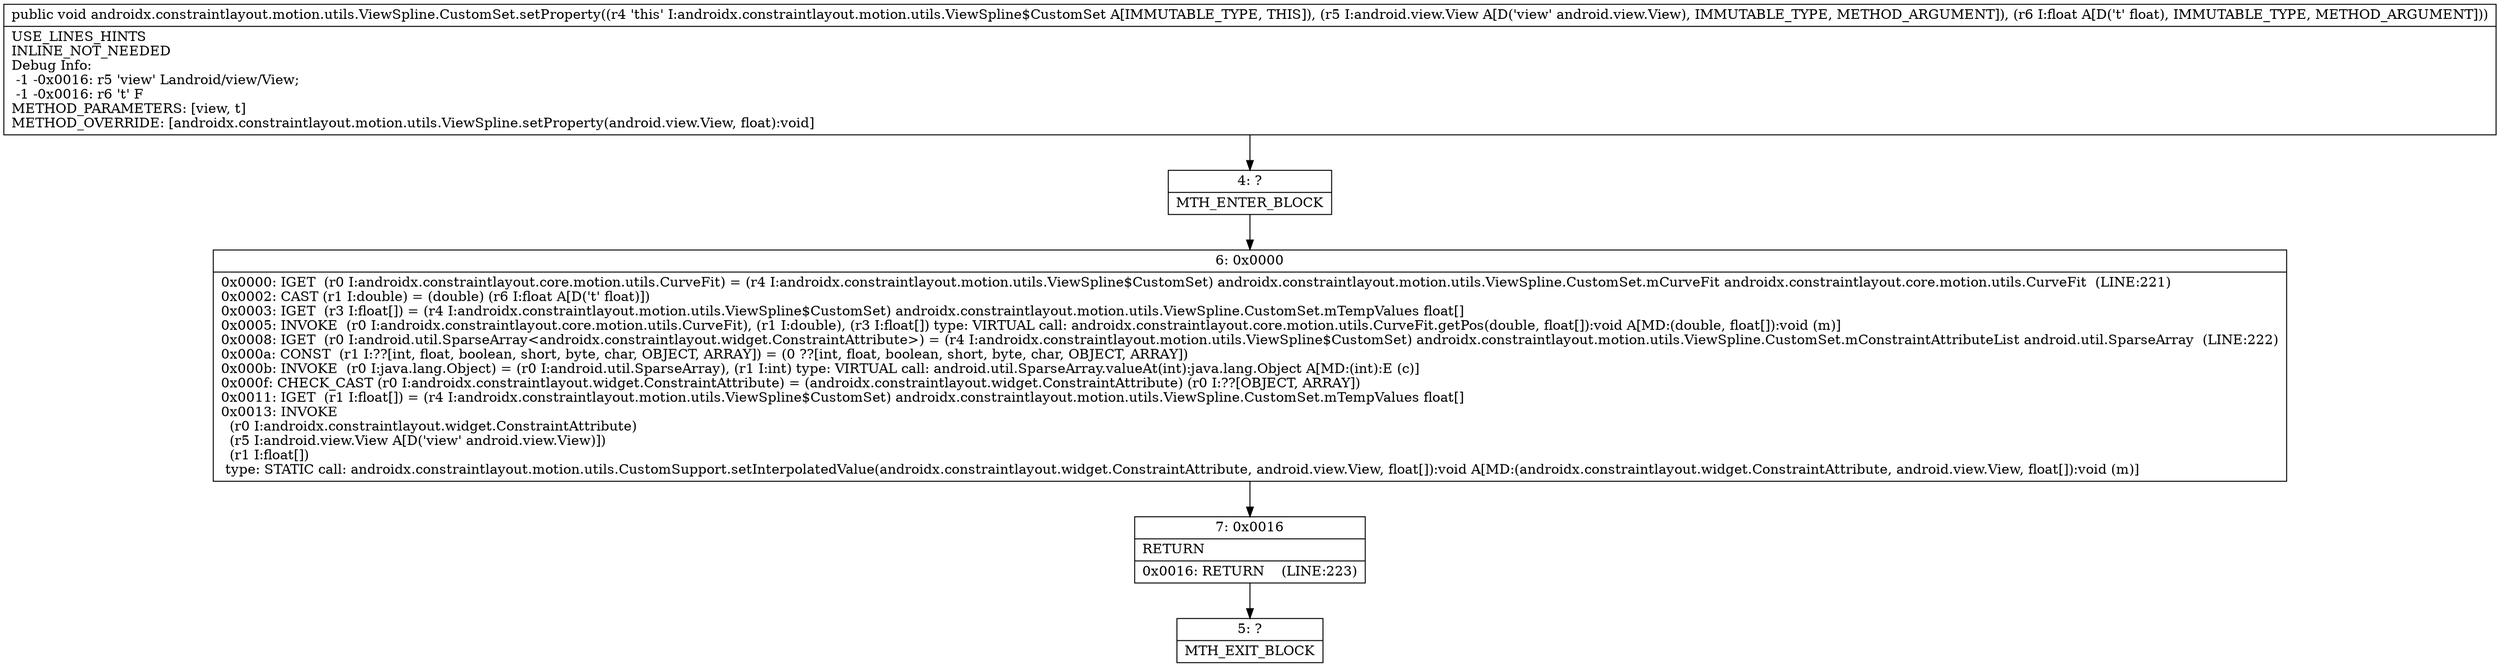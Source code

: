 digraph "CFG forandroidx.constraintlayout.motion.utils.ViewSpline.CustomSet.setProperty(Landroid\/view\/View;F)V" {
Node_4 [shape=record,label="{4\:\ ?|MTH_ENTER_BLOCK\l}"];
Node_6 [shape=record,label="{6\:\ 0x0000|0x0000: IGET  (r0 I:androidx.constraintlayout.core.motion.utils.CurveFit) = (r4 I:androidx.constraintlayout.motion.utils.ViewSpline$CustomSet) androidx.constraintlayout.motion.utils.ViewSpline.CustomSet.mCurveFit androidx.constraintlayout.core.motion.utils.CurveFit  (LINE:221)\l0x0002: CAST (r1 I:double) = (double) (r6 I:float A[D('t' float)]) \l0x0003: IGET  (r3 I:float[]) = (r4 I:androidx.constraintlayout.motion.utils.ViewSpline$CustomSet) androidx.constraintlayout.motion.utils.ViewSpline.CustomSet.mTempValues float[] \l0x0005: INVOKE  (r0 I:androidx.constraintlayout.core.motion.utils.CurveFit), (r1 I:double), (r3 I:float[]) type: VIRTUAL call: androidx.constraintlayout.core.motion.utils.CurveFit.getPos(double, float[]):void A[MD:(double, float[]):void (m)]\l0x0008: IGET  (r0 I:android.util.SparseArray\<androidx.constraintlayout.widget.ConstraintAttribute\>) = (r4 I:androidx.constraintlayout.motion.utils.ViewSpline$CustomSet) androidx.constraintlayout.motion.utils.ViewSpline.CustomSet.mConstraintAttributeList android.util.SparseArray  (LINE:222)\l0x000a: CONST  (r1 I:??[int, float, boolean, short, byte, char, OBJECT, ARRAY]) = (0 ??[int, float, boolean, short, byte, char, OBJECT, ARRAY]) \l0x000b: INVOKE  (r0 I:java.lang.Object) = (r0 I:android.util.SparseArray), (r1 I:int) type: VIRTUAL call: android.util.SparseArray.valueAt(int):java.lang.Object A[MD:(int):E (c)]\l0x000f: CHECK_CAST (r0 I:androidx.constraintlayout.widget.ConstraintAttribute) = (androidx.constraintlayout.widget.ConstraintAttribute) (r0 I:??[OBJECT, ARRAY]) \l0x0011: IGET  (r1 I:float[]) = (r4 I:androidx.constraintlayout.motion.utils.ViewSpline$CustomSet) androidx.constraintlayout.motion.utils.ViewSpline.CustomSet.mTempValues float[] \l0x0013: INVOKE  \l  (r0 I:androidx.constraintlayout.widget.ConstraintAttribute)\l  (r5 I:android.view.View A[D('view' android.view.View)])\l  (r1 I:float[])\l type: STATIC call: androidx.constraintlayout.motion.utils.CustomSupport.setInterpolatedValue(androidx.constraintlayout.widget.ConstraintAttribute, android.view.View, float[]):void A[MD:(androidx.constraintlayout.widget.ConstraintAttribute, android.view.View, float[]):void (m)]\l}"];
Node_7 [shape=record,label="{7\:\ 0x0016|RETURN\l|0x0016: RETURN    (LINE:223)\l}"];
Node_5 [shape=record,label="{5\:\ ?|MTH_EXIT_BLOCK\l}"];
MethodNode[shape=record,label="{public void androidx.constraintlayout.motion.utils.ViewSpline.CustomSet.setProperty((r4 'this' I:androidx.constraintlayout.motion.utils.ViewSpline$CustomSet A[IMMUTABLE_TYPE, THIS]), (r5 I:android.view.View A[D('view' android.view.View), IMMUTABLE_TYPE, METHOD_ARGUMENT]), (r6 I:float A[D('t' float), IMMUTABLE_TYPE, METHOD_ARGUMENT]))  | USE_LINES_HINTS\lINLINE_NOT_NEEDED\lDebug Info:\l  \-1 \-0x0016: r5 'view' Landroid\/view\/View;\l  \-1 \-0x0016: r6 't' F\lMETHOD_PARAMETERS: [view, t]\lMETHOD_OVERRIDE: [androidx.constraintlayout.motion.utils.ViewSpline.setProperty(android.view.View, float):void]\l}"];
MethodNode -> Node_4;Node_4 -> Node_6;
Node_6 -> Node_7;
Node_7 -> Node_5;
}

